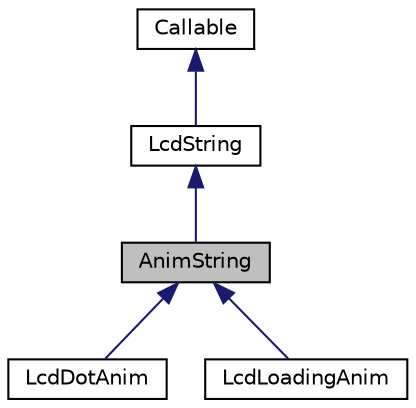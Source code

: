 digraph "AnimString"
{
 // LATEX_PDF_SIZE
  edge [fontname="Helvetica",fontsize="10",labelfontname="Helvetica",labelfontsize="10"];
  node [fontname="Helvetica",fontsize="10",shape=record];
  Node1 [label="AnimString",height=0.2,width=0.4,color="black", fillcolor="grey75", style="filled", fontcolor="black",tooltip=" "];
  Node2 -> Node1 [dir="back",color="midnightblue",fontsize="10",style="solid"];
  Node2 [label="LcdString",height=0.2,width=0.4,color="black", fillcolor="white", style="filled",URL="$structLcdString.html",tooltip=" "];
  Node3 -> Node2 [dir="back",color="midnightblue",fontsize="10",style="solid"];
  Node3 [label="Callable",height=0.2,width=0.4,color="black", fillcolor="white", style="filled",URL="$structCallable.html",tooltip=" "];
  Node1 -> Node4 [dir="back",color="midnightblue",fontsize="10",style="solid"];
  Node4 [label="LcdDotAnim",height=0.2,width=0.4,color="black", fillcolor="white", style="filled",URL="$classLcdDotAnim.html",tooltip=" "];
  Node1 -> Node5 [dir="back",color="midnightblue",fontsize="10",style="solid"];
  Node5 [label="LcdLoadingAnim",height=0.2,width=0.4,color="black", fillcolor="white", style="filled",URL="$classLcdLoadingAnim.html",tooltip=" "];
}
